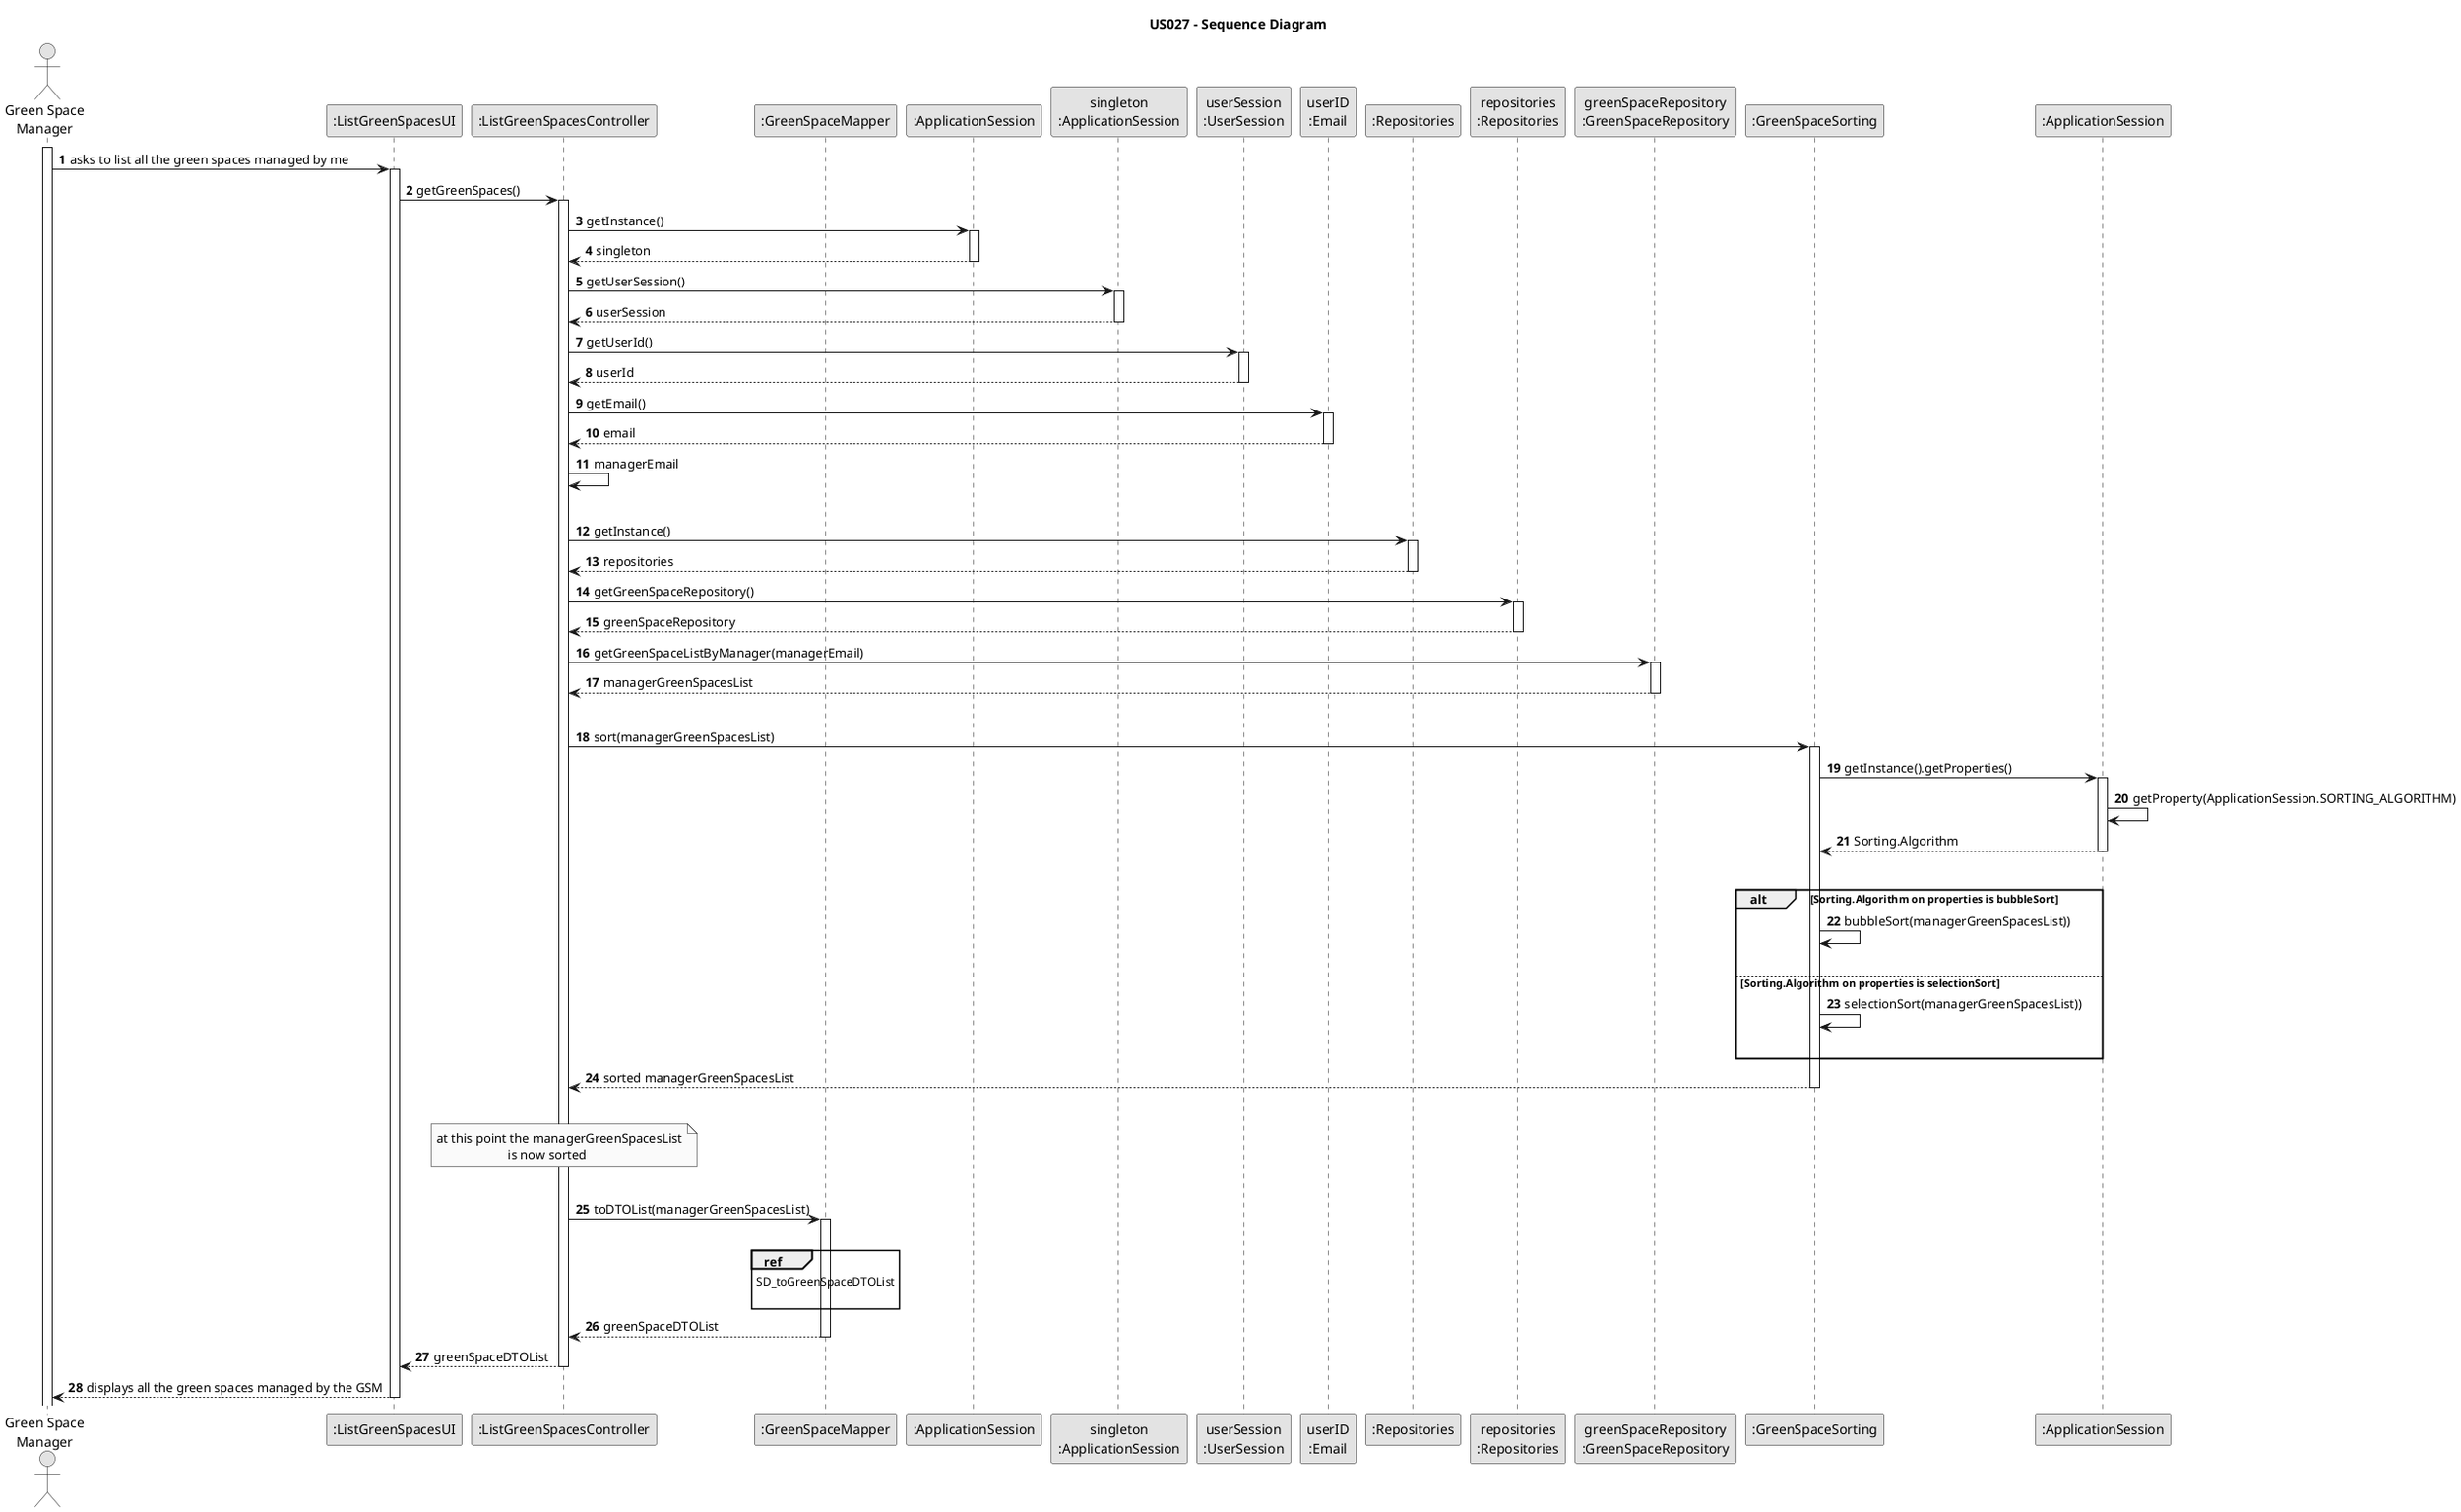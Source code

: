 @startuml
skinparam monochrome true
skinparam packageStyle rectangle
skinparam shadowing false

title US027 - Sequence Diagram

autonumber

actor "Green Space\nManager" as GSM
participant ":ListGreenSpacesUI" as UI
participant ":ListGreenSpacesController" as CTRL

participant ":GreenSpaceMapper" as GSMapper

participant ":ApplicationSession" as APP
participant "singleton\n:ApplicationSession" as APPSingleton
participant "userSession\n:UserSession" as UserSession
participant "userID\n:Email" as Email


participant ":Repositories" as REPO
participant "repositories\n:Repositories" as REPOInstance
participant "greenSpaceRepository\n:GreenSpaceRepository" as GSRepo

participant ":GreenSpaceSorting" as GreenSpaceSorting
participant ":ApplicationSession" as ApplicationSession



activate GSM

    GSM -> UI : asks to list all the green spaces managed by me
    activate UI


        UI -> CTRL : getGreenSpaces()
        activate CTRL

        CTRL -> APP : getInstance()
            activate APP

                APP --> CTRL : singleton
            deactivate APP

            CTRL -> APPSingleton : getUserSession()
            activate APPSingleton

                APPSingleton --> CTRL : userSession
            deactivate APPSingleton

            CTRL -> UserSession : getUserId()
            activate UserSession

                UserSession --> CTRL : userId
            deactivate UserSession

            CTRL -> Email : getEmail()
            activate Email

                Email --> CTRL : email
            deactivate Email

            CTRL -> CTRL : managerEmail
            |||






            CTRL -> REPO : getInstance()
            activate REPO

                REPO --> CTRL : repositories
            deactivate REPO

            CTRL -> REPOInstance : getGreenSpaceRepository()
            activate REPOInstance

                REPOInstance --> CTRL : greenSpaceRepository
            deactivate REPOInstance

            CTRL -> GSRepo : getGreenSpaceListByManager(managerEmail)
            activate GSRepo

                GSRepo --> CTRL : managerGreenSpacesList
            deactivate GSRepo

            |||

            CTRL -> GreenSpaceSorting : sort(managerGreenSpacesList)
            activate GreenSpaceSorting

            GreenSpaceSorting -> ApplicationSession : getInstance().getProperties()
            activate ApplicationSession

            ApplicationSession -> ApplicationSession : getProperty(ApplicationSession.SORTING_ALGORITHM)


            ApplicationSession --> GreenSpaceSorting : Sorting.Algorithm
            deactivate ApplicationSession
            |||
            alt Sorting.Algorithm on properties is bubbleSort

            GreenSpaceSorting -> GreenSpaceSorting : bubbleSort(managerGreenSpacesList))
            |||
            else Sorting.Algorithm on properties is selectionSort

            GreenSpaceSorting -> GreenSpaceSorting : selectionSort(managerGreenSpacesList))
            |||
            end


            GreenSpaceSorting --> CTRL : sorted managerGreenSpacesList

            deactivate GreenSpaceSorting
            |||
            note over CTRL
            at this point the managerGreenSpacesList
                                  is now sorted
            end note


            |||




            CTRL -> GSMapper : toDTOList(managerGreenSpacesList)
            |||
            activate GSMapper
            ref over GSMapper
                        SD_toGreenSpaceDTOList

                        end ref



                GSMapper --> CTRL : greenSpaceDTOList
            deactivate GSMapper

            CTRL --> UI: greenSpaceDTOList
            deactivate CTRL

            UI --> GSM : displays all the green spaces managed by the GSM

             deactivate UI

@enduml
